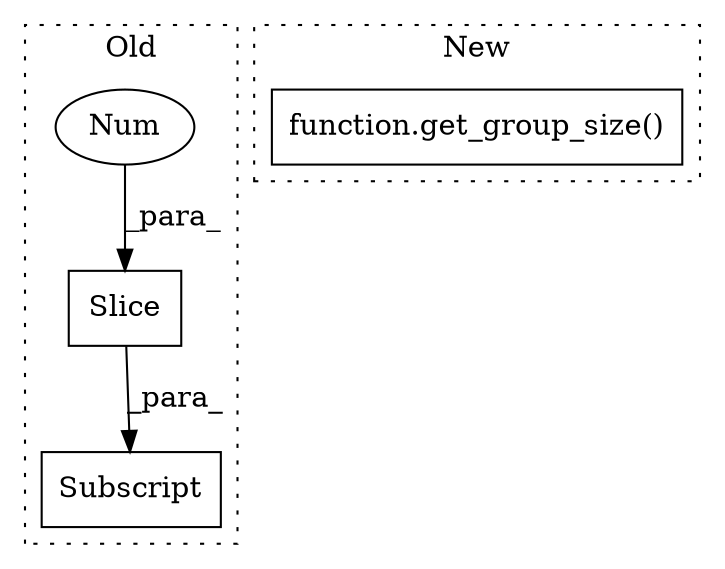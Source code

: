 digraph G {
subgraph cluster0 {
1 [label="Slice" a="80" s="10756" l="3" shape="box"];
3 [label="Subscript" a="63" s="10744,0" l="16,0" shape="box"];
4 [label="Num" a="76" s="10757" l="2" shape="ellipse"];
label = "Old";
style="dotted";
}
subgraph cluster1 {
2 [label="function.get_group_size()" a="75" s="11086,11106" l="15,1" shape="box"];
label = "New";
style="dotted";
}
1 -> 3 [label="_para_"];
4 -> 1 [label="_para_"];
}